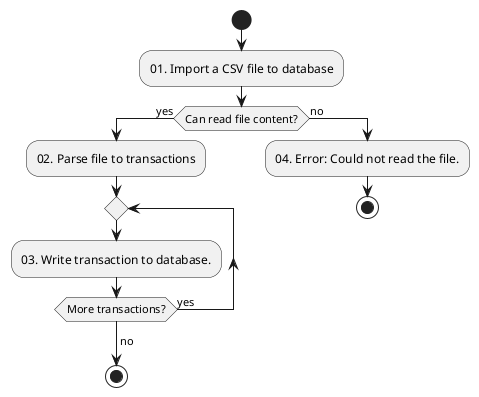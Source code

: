 @startuml
'https://plantuml.com/activity-diagram-beta

start
:01. Import a CSV file to database;
if (Can read file content?) then (yes)
    :02. Parse file to transactions;
    repeat
        :03. Write transaction to database.;
    repeat while (More transactions?) is (yes)
    ->no;
    stop
else (no)
    :04. Error: Could not read the file.;
    stop
endif

@enduml
